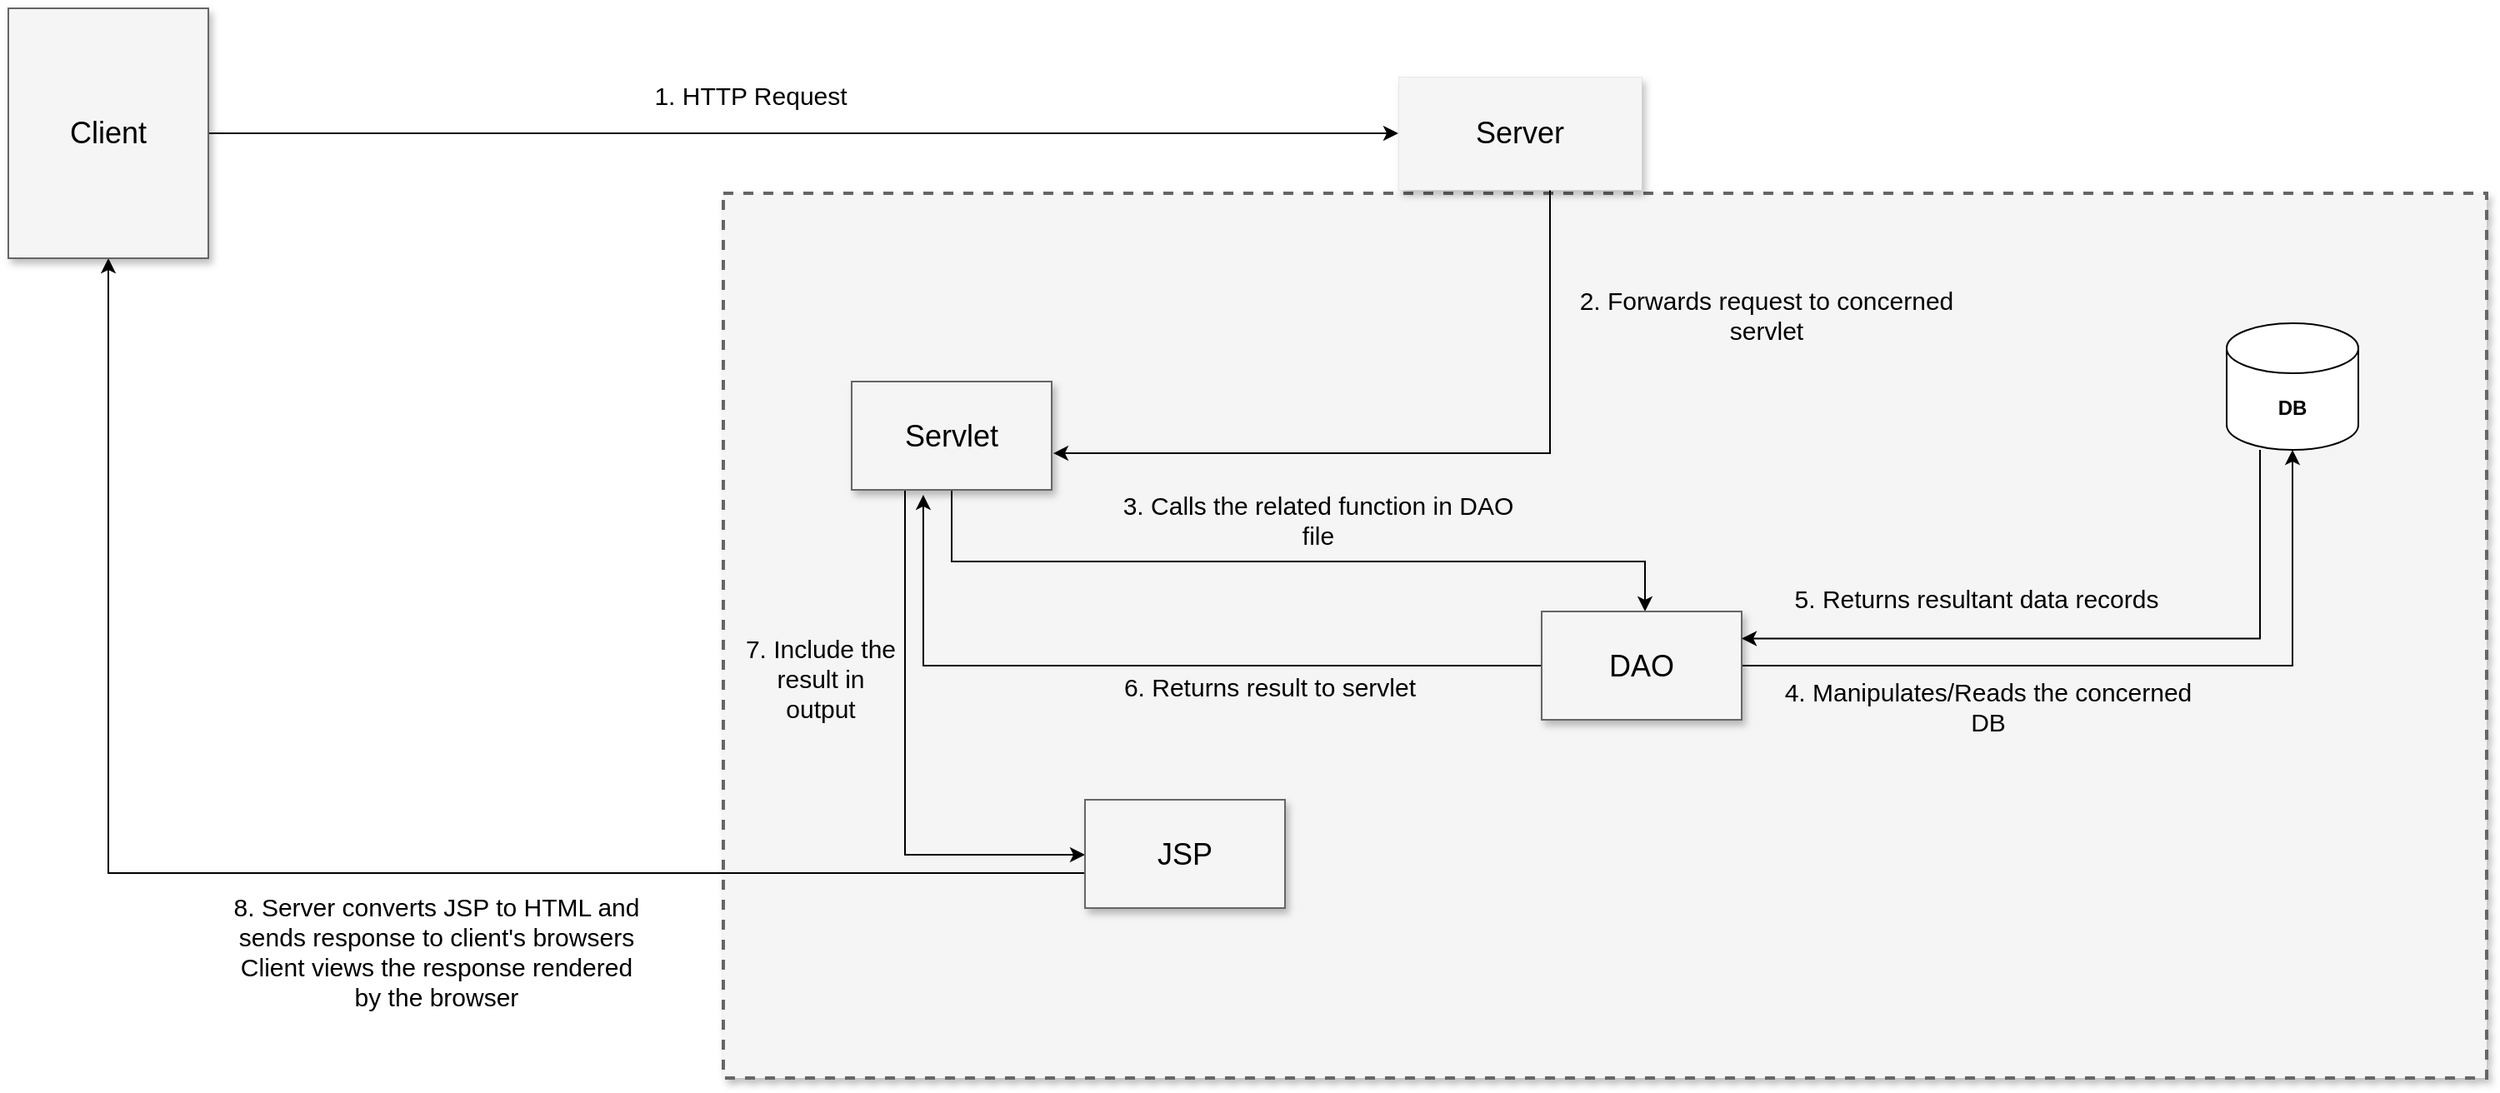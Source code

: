 <mxfile version="20.8.5" type="github">
  <diagram name="Page-1" id="90a13364-a465-7bf4-72fc-28e22215d7a0">
    <mxGraphModel dx="2074" dy="1156" grid="0" gridSize="10" guides="1" tooltips="1" connect="1" arrows="1" fold="1" page="1" pageScale="1.5" pageWidth="1169" pageHeight="826" background="none" math="0" shadow="0">
      <root>
        <mxCell id="0" style=";html=1;" />
        <mxCell id="1" style=";html=1;" parent="0" />
        <mxCell id="3a17f1ce550125da-1" value="" style="whiteSpace=wrap;html=1;shadow=1;fontSize=20;fillColor=#f5f5f5;strokeColor=#666666;strokeWidth=2;dashed=1;align=left;" parent="1" vertex="1">
          <mxGeometry x="500" y="228" width="1058" height="531" as="geometry" />
        </mxCell>
        <mxCell id="oO0Deu6QNRR1I715tv1n-11" style="edgeStyle=orthogonalEdgeStyle;rounded=0;orthogonalLoop=1;jettySize=auto;html=1;" edge="1" parent="1" source="3a17f1ce550125da-4" target="3a17f1ce550125da-6">
          <mxGeometry relative="1" as="geometry">
            <Array as="points">
              <mxPoint x="637" y="449" />
              <mxPoint x="1053" y="449" />
            </Array>
          </mxGeometry>
        </mxCell>
        <mxCell id="oO0Deu6QNRR1I715tv1n-16" style="edgeStyle=orthogonalEdgeStyle;rounded=0;orthogonalLoop=1;jettySize=auto;html=1;exitX=0.5;exitY=1;exitDx=0;exitDy=0;" edge="1" parent="1" source="3a17f1ce550125da-4" target="3a17f1ce550125da-7">
          <mxGeometry relative="1" as="geometry">
            <Array as="points">
              <mxPoint x="609" y="406" />
              <mxPoint x="609" y="625" />
            </Array>
          </mxGeometry>
        </mxCell>
        <mxCell id="3a17f1ce550125da-4" value="Servlet" style="whiteSpace=wrap;html=1;shadow=1;fontSize=18;fillColor=#f5f5f5;strokeColor=#666666;" parent="1" vertex="1">
          <mxGeometry x="577" y="341" width="120" height="65" as="geometry" />
        </mxCell>
        <mxCell id="oO0Deu6QNRR1I715tv1n-15" style="edgeStyle=orthogonalEdgeStyle;rounded=0;orthogonalLoop=1;jettySize=auto;html=1;" edge="1" parent="1" source="3a17f1ce550125da-6" target="oO0Deu6QNRR1I715tv1n-1">
          <mxGeometry relative="1" as="geometry" />
        </mxCell>
        <mxCell id="oO0Deu6QNRR1I715tv1n-36" style="edgeStyle=orthogonalEdgeStyle;rounded=0;orthogonalLoop=1;jettySize=auto;html=1;entryX=0.358;entryY=1.046;entryDx=0;entryDy=0;entryPerimeter=0;fontSize=15;" edge="1" parent="1" source="3a17f1ce550125da-6" target="3a17f1ce550125da-4">
          <mxGeometry relative="1" as="geometry" />
        </mxCell>
        <mxCell id="3a17f1ce550125da-6" value="DAO" style="whiteSpace=wrap;html=1;shadow=1;fontSize=18;fillColor=#f5f5f5;strokeColor=#666666;" parent="1" vertex="1">
          <mxGeometry x="991" y="479" width="120" height="65" as="geometry" />
        </mxCell>
        <mxCell id="oO0Deu6QNRR1I715tv1n-18" style="edgeStyle=orthogonalEdgeStyle;rounded=0;orthogonalLoop=1;jettySize=auto;html=1;" edge="1" parent="1" source="3a17f1ce550125da-7" target="3a17f1ce550125da-8">
          <mxGeometry relative="1" as="geometry">
            <Array as="points">
              <mxPoint x="131" y="636" />
            </Array>
          </mxGeometry>
        </mxCell>
        <mxCell id="3a17f1ce550125da-7" value="JSP" style="whiteSpace=wrap;html=1;shadow=1;fontSize=18;fillColor=#f5f5f5;strokeColor=#666666;" parent="1" vertex="1">
          <mxGeometry x="717" y="592" width="120" height="65" as="geometry" />
        </mxCell>
        <mxCell id="oO0Deu6QNRR1I715tv1n-8" style="edgeStyle=orthogonalEdgeStyle;rounded=0;orthogonalLoop=1;jettySize=auto;html=1;" edge="1" parent="1" source="3a17f1ce550125da-8" target="oO0Deu6QNRR1I715tv1n-2">
          <mxGeometry relative="1" as="geometry" />
        </mxCell>
        <mxCell id="3a17f1ce550125da-8" value="Client" style="whiteSpace=wrap;html=1;shadow=1;fontSize=18;fillColor=#f5f5f5;strokeColor=#666666;" parent="1" vertex="1">
          <mxGeometry x="71" y="117" width="120" height="150" as="geometry" />
        </mxCell>
        <mxCell id="oO0Deu6QNRR1I715tv1n-32" style="edgeStyle=orthogonalEdgeStyle;rounded=0;orthogonalLoop=1;jettySize=auto;html=1;entryX=1;entryY=0.25;entryDx=0;entryDy=0;fontSize=15;" edge="1" parent="1" source="oO0Deu6QNRR1I715tv1n-1" target="3a17f1ce550125da-6">
          <mxGeometry relative="1" as="geometry">
            <Array as="points">
              <mxPoint x="1422" y="495" />
            </Array>
          </mxGeometry>
        </mxCell>
        <mxCell id="oO0Deu6QNRR1I715tv1n-1" value="&lt;b&gt;DB&lt;/b&gt;" style="shape=cylinder3;whiteSpace=wrap;html=1;boundedLbl=1;backgroundOutline=1;size=15;" vertex="1" parent="1">
          <mxGeometry x="1402" y="306" width="79" height="76" as="geometry" />
        </mxCell>
        <mxCell id="oO0Deu6QNRR1I715tv1n-9" style="edgeStyle=orthogonalEdgeStyle;rounded=0;orthogonalLoop=1;jettySize=auto;html=1;entryX=1.008;entryY=0.662;entryDx=0;entryDy=0;entryPerimeter=0;" edge="1" parent="1" source="oO0Deu6QNRR1I715tv1n-2" target="3a17f1ce550125da-4">
          <mxGeometry relative="1" as="geometry">
            <Array as="points">
              <mxPoint x="996" y="384" />
            </Array>
          </mxGeometry>
        </mxCell>
        <mxCell id="oO0Deu6QNRR1I715tv1n-2" value="Server" style="whiteSpace=wrap;html=1;shadow=1;fontSize=18;fillColor=#f5f5f5;strokeColor=#666666;strokeWidth=0;" vertex="1" parent="1">
          <mxGeometry x="905" y="158" width="146" height="68" as="geometry" />
        </mxCell>
        <mxCell id="oO0Deu6QNRR1I715tv1n-25" value="&lt;font style=&quot;font-size: 15px;&quot;&gt;1. HTTP Request&lt;/font&gt;" style="text;html=1;strokeColor=none;fillColor=none;align=center;verticalAlign=middle;whiteSpace=wrap;rounded=0;labelBackgroundColor=#FFFFFF;strokeWidth=0;fontSize=18;" vertex="1" parent="1">
          <mxGeometry x="430" y="154" width="173" height="30" as="geometry" />
        </mxCell>
        <mxCell id="oO0Deu6QNRR1I715tv1n-26" style="edgeStyle=orthogonalEdgeStyle;rounded=0;orthogonalLoop=1;jettySize=auto;html=1;exitX=0.5;exitY=1;exitDx=0;exitDy=0;" edge="1" parent="1" source="oO0Deu6QNRR1I715tv1n-25" target="oO0Deu6QNRR1I715tv1n-25">
          <mxGeometry relative="1" as="geometry" />
        </mxCell>
        <mxCell id="oO0Deu6QNRR1I715tv1n-28" value="&lt;font style=&quot;font-size: 15px;&quot;&gt;2. Forwards request to concerned servlet&lt;/font&gt;" style="text;html=1;strokeColor=none;fillColor=none;align=center;verticalAlign=middle;whiteSpace=wrap;rounded=0;labelBackgroundColor=none;strokeWidth=0;fontSize=15;" vertex="1" parent="1">
          <mxGeometry x="1001" y="286" width="250" height="30" as="geometry" />
        </mxCell>
        <mxCell id="oO0Deu6QNRR1I715tv1n-29" value="3. Calls the related function in DAO file" style="text;strokeColor=none;fillColor=none;align=center;verticalAlign=middle;whiteSpace=wrap;rounded=0;labelBackgroundColor=none;strokeWidth=0;fontSize=15;labelBorderColor=none;" vertex="1" parent="1">
          <mxGeometry x="732" y="409" width="250" height="30" as="geometry" />
        </mxCell>
        <mxCell id="oO0Deu6QNRR1I715tv1n-30" value="4. Manipulates/Reads the concerned DB" style="text;strokeColor=none;fillColor=none;align=center;verticalAlign=middle;whiteSpace=wrap;rounded=0;labelBackgroundColor=none;strokeWidth=0;fontSize=15;labelBorderColor=none;" vertex="1" parent="1">
          <mxGeometry x="1134" y="521" width="250" height="30" as="geometry" />
        </mxCell>
        <mxCell id="oO0Deu6QNRR1I715tv1n-34" value="5. Returns resultant data records" style="text;strokeColor=none;fillColor=none;align=center;verticalAlign=middle;whiteSpace=wrap;rounded=0;labelBackgroundColor=none;strokeWidth=0;fontSize=15;labelBorderColor=none;" vertex="1" parent="1">
          <mxGeometry x="1127" y="456" width="250" height="30" as="geometry" />
        </mxCell>
        <mxCell id="oO0Deu6QNRR1I715tv1n-37" value="6. Returns result to servlet" style="text;strokeColor=none;fillColor=none;align=center;verticalAlign=middle;whiteSpace=wrap;rounded=0;labelBackgroundColor=none;strokeWidth=0;fontSize=15;labelBorderColor=none;" vertex="1" parent="1">
          <mxGeometry x="703" y="509" width="250" height="30" as="geometry" />
        </mxCell>
        <mxCell id="oO0Deu6QNRR1I715tv1n-39" value="7. Include the result in output" style="text;strokeColor=none;fillColor=none;align=center;verticalAlign=middle;whiteSpace=wrap;rounded=0;labelBackgroundColor=none;strokeWidth=0;fontSize=15;labelBorderColor=none;" vertex="1" parent="1">
          <mxGeometry x="509" y="447" width="99" height="143" as="geometry" />
        </mxCell>
        <mxCell id="oO0Deu6QNRR1I715tv1n-40" value="8. Server converts JSP to HTML and sends response to client&#39;s browsers&#xa;Client views the response rendered by the browser&#xa;" style="text;strokeColor=none;fillColor=none;align=center;verticalAlign=middle;whiteSpace=wrap;rounded=0;labelBackgroundColor=none;strokeWidth=0;fontSize=15;labelBorderColor=none;" vertex="1" parent="1">
          <mxGeometry x="203" y="677" width="250" height="30" as="geometry" />
        </mxCell>
      </root>
    </mxGraphModel>
  </diagram>
</mxfile>
